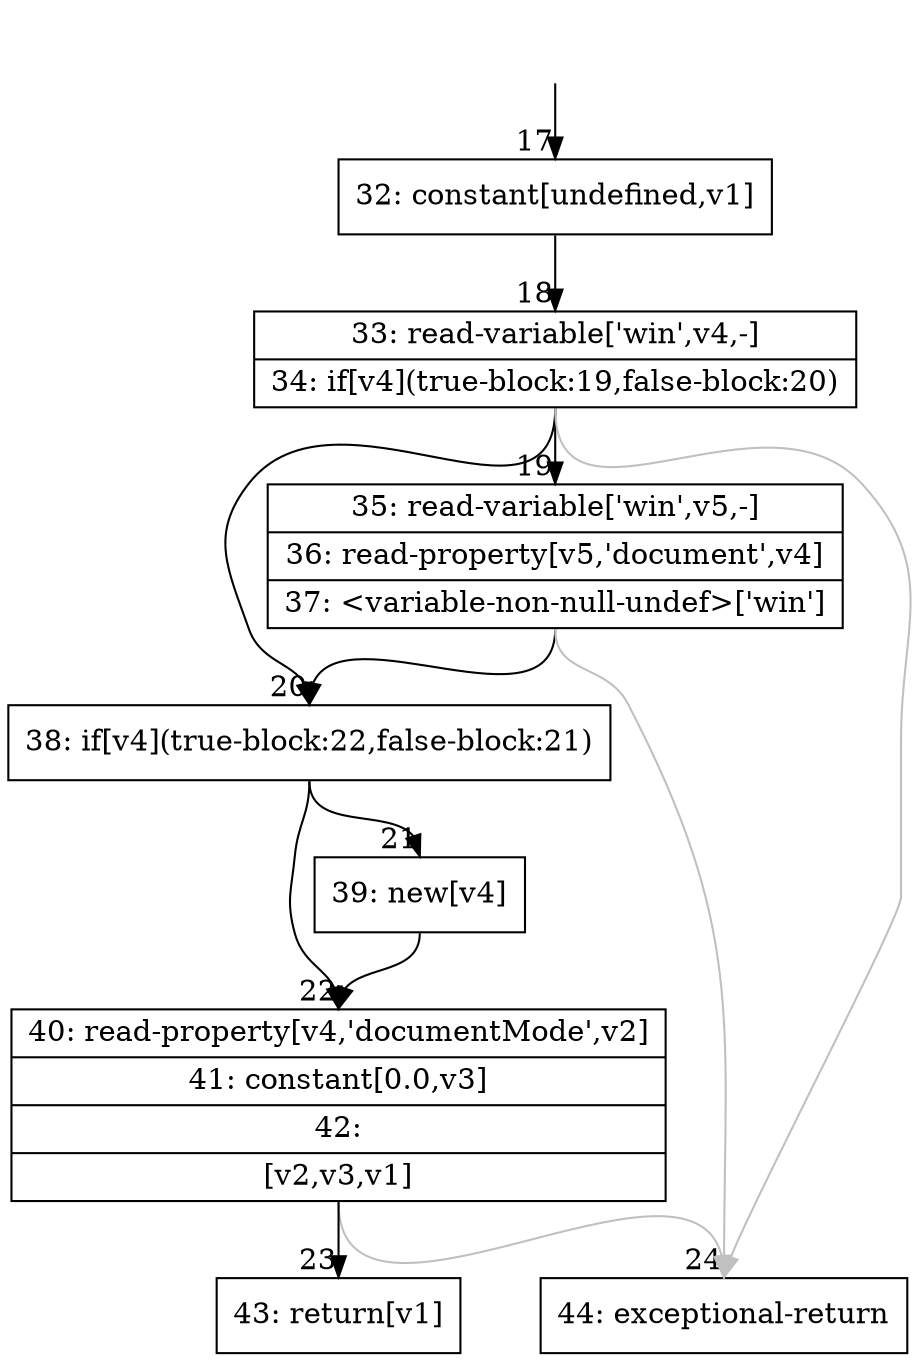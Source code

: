 digraph {
rankdir="TD"
BB_entry4[shape=none,label=""];
BB_entry4 -> BB17 [tailport=s, headport=n, headlabel="    17"]
BB17 [shape=record label="{32: constant[undefined,v1]}" ] 
BB17 -> BB18 [tailport=s, headport=n, headlabel="      18"]
BB18 [shape=record label="{33: read-variable['win',v4,-]|34: if[v4](true-block:19,false-block:20)}" ] 
BB18 -> BB20 [tailport=s, headport=n, headlabel="      20"]
BB18 -> BB19 [tailport=s, headport=n, headlabel="      19"]
BB18 -> BB24 [tailport=s, headport=n, color=gray, headlabel="      24"]
BB19 [shape=record label="{35: read-variable['win',v5,-]|36: read-property[v5,'document',v4]|37: \<variable-non-null-undef\>['win']}" ] 
BB19 -> BB20 [tailport=s, headport=n]
BB19 -> BB24 [tailport=s, headport=n, color=gray]
BB20 [shape=record label="{38: if[v4](true-block:22,false-block:21)}" ] 
BB20 -> BB22 [tailport=s, headport=n, headlabel="      22"]
BB20 -> BB21 [tailport=s, headport=n, headlabel="      21"]
BB21 [shape=record label="{39: new[v4]}" ] 
BB21 -> BB22 [tailport=s, headport=n]
BB22 [shape=record label="{40: read-property[v4,'documentMode',v2]|41: constant[0.0,v3]|42: |[v2,v3,v1]}" ] 
BB22 -> BB23 [tailport=s, headport=n, headlabel="      23"]
BB22 -> BB24 [tailport=s, headport=n, color=gray]
BB23 [shape=record label="{43: return[v1]}" ] 
BB24 [shape=record label="{44: exceptional-return}" ] 
//#$~ 21
}
